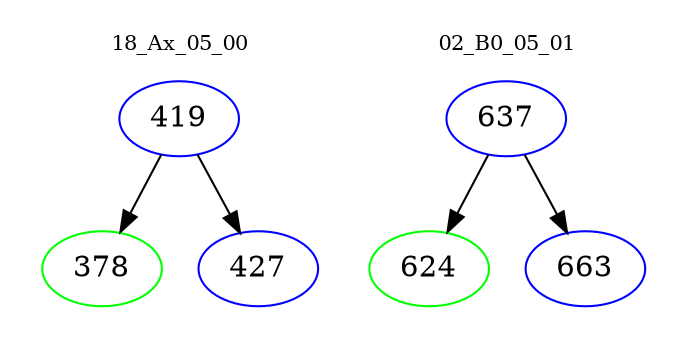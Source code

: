 digraph{
subgraph cluster_0 {
color = white
label = "18_Ax_05_00";
fontsize=10;
T0_419 [label="419", color="blue"]
T0_419 -> T0_378 [color="black"]
T0_378 [label="378", color="green"]
T0_419 -> T0_427 [color="black"]
T0_427 [label="427", color="blue"]
}
subgraph cluster_1 {
color = white
label = "02_B0_05_01";
fontsize=10;
T1_637 [label="637", color="blue"]
T1_637 -> T1_624 [color="black"]
T1_624 [label="624", color="green"]
T1_637 -> T1_663 [color="black"]
T1_663 [label="663", color="blue"]
}
}
